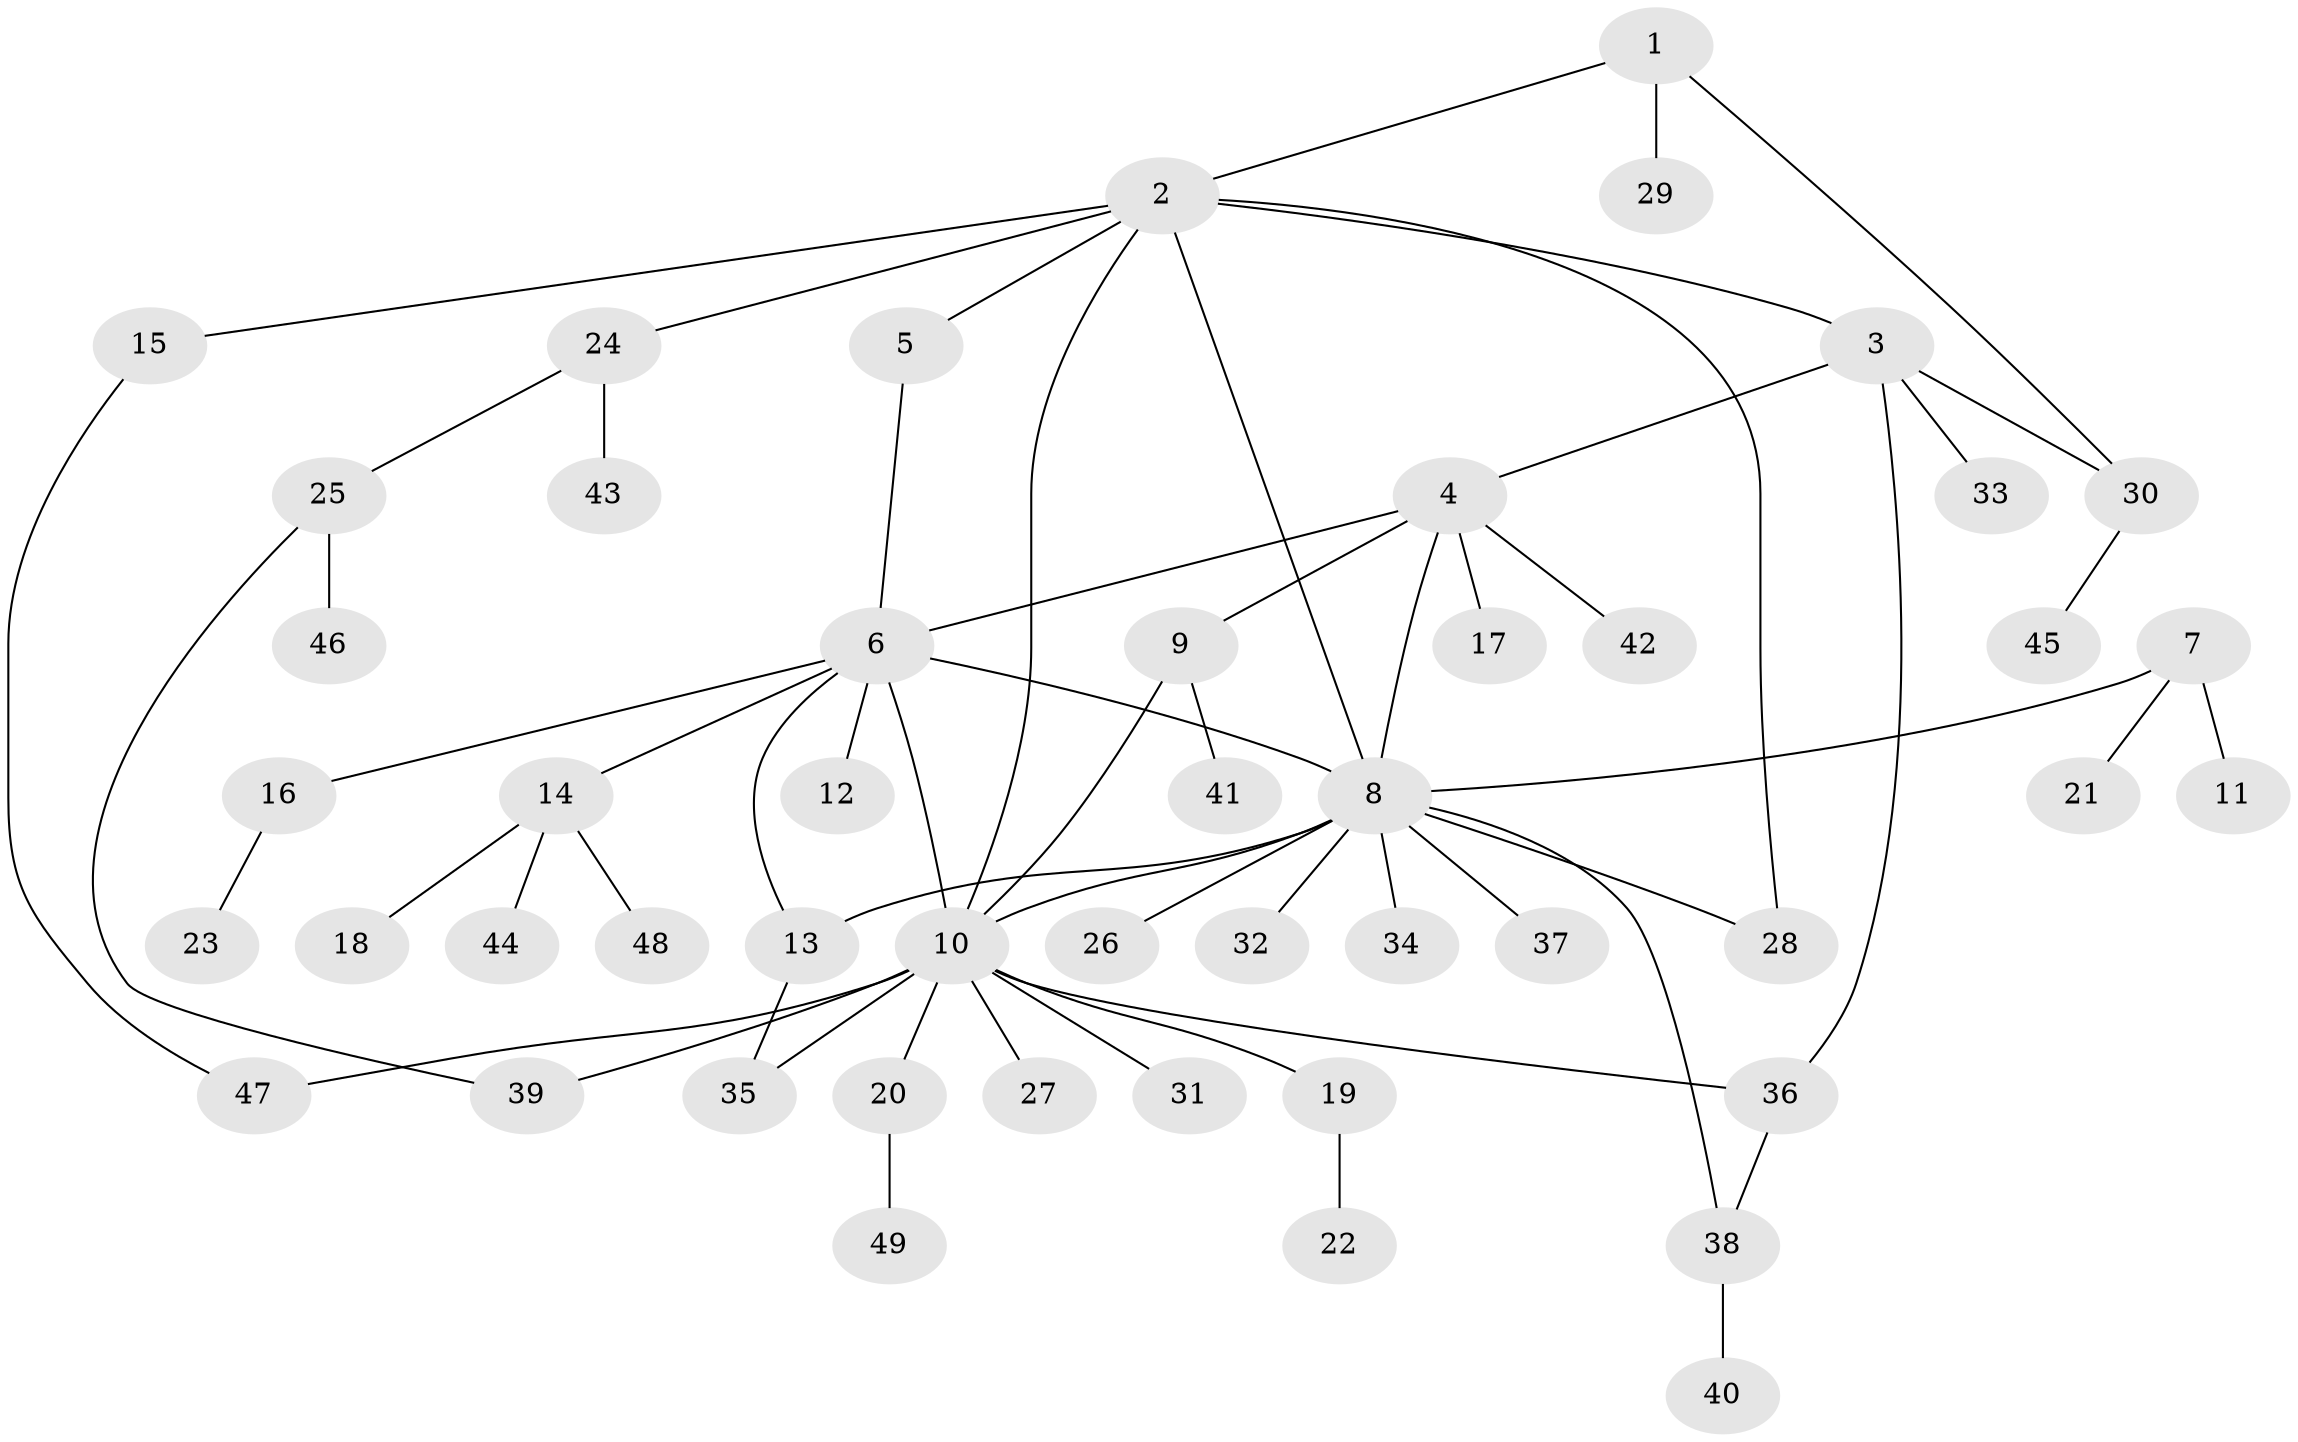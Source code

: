 // Generated by graph-tools (version 1.1) at 2025/37/03/09/25 02:37:19]
// undirected, 49 vertices, 62 edges
graph export_dot {
graph [start="1"]
  node [color=gray90,style=filled];
  1;
  2;
  3;
  4;
  5;
  6;
  7;
  8;
  9;
  10;
  11;
  12;
  13;
  14;
  15;
  16;
  17;
  18;
  19;
  20;
  21;
  22;
  23;
  24;
  25;
  26;
  27;
  28;
  29;
  30;
  31;
  32;
  33;
  34;
  35;
  36;
  37;
  38;
  39;
  40;
  41;
  42;
  43;
  44;
  45;
  46;
  47;
  48;
  49;
  1 -- 2;
  1 -- 29;
  1 -- 30;
  2 -- 3;
  2 -- 5;
  2 -- 8;
  2 -- 10;
  2 -- 15;
  2 -- 24;
  2 -- 28;
  3 -- 4;
  3 -- 30;
  3 -- 33;
  3 -- 36;
  4 -- 6;
  4 -- 8;
  4 -- 9;
  4 -- 17;
  4 -- 42;
  5 -- 6;
  6 -- 8;
  6 -- 10;
  6 -- 12;
  6 -- 13;
  6 -- 14;
  6 -- 16;
  7 -- 8;
  7 -- 11;
  7 -- 21;
  8 -- 10;
  8 -- 13;
  8 -- 26;
  8 -- 28;
  8 -- 32;
  8 -- 34;
  8 -- 37;
  8 -- 38;
  9 -- 10;
  9 -- 41;
  10 -- 19;
  10 -- 20;
  10 -- 27;
  10 -- 31;
  10 -- 35;
  10 -- 36;
  10 -- 39;
  10 -- 47;
  13 -- 35;
  14 -- 18;
  14 -- 44;
  14 -- 48;
  15 -- 47;
  16 -- 23;
  19 -- 22;
  20 -- 49;
  24 -- 25;
  24 -- 43;
  25 -- 39;
  25 -- 46;
  30 -- 45;
  36 -- 38;
  38 -- 40;
}
